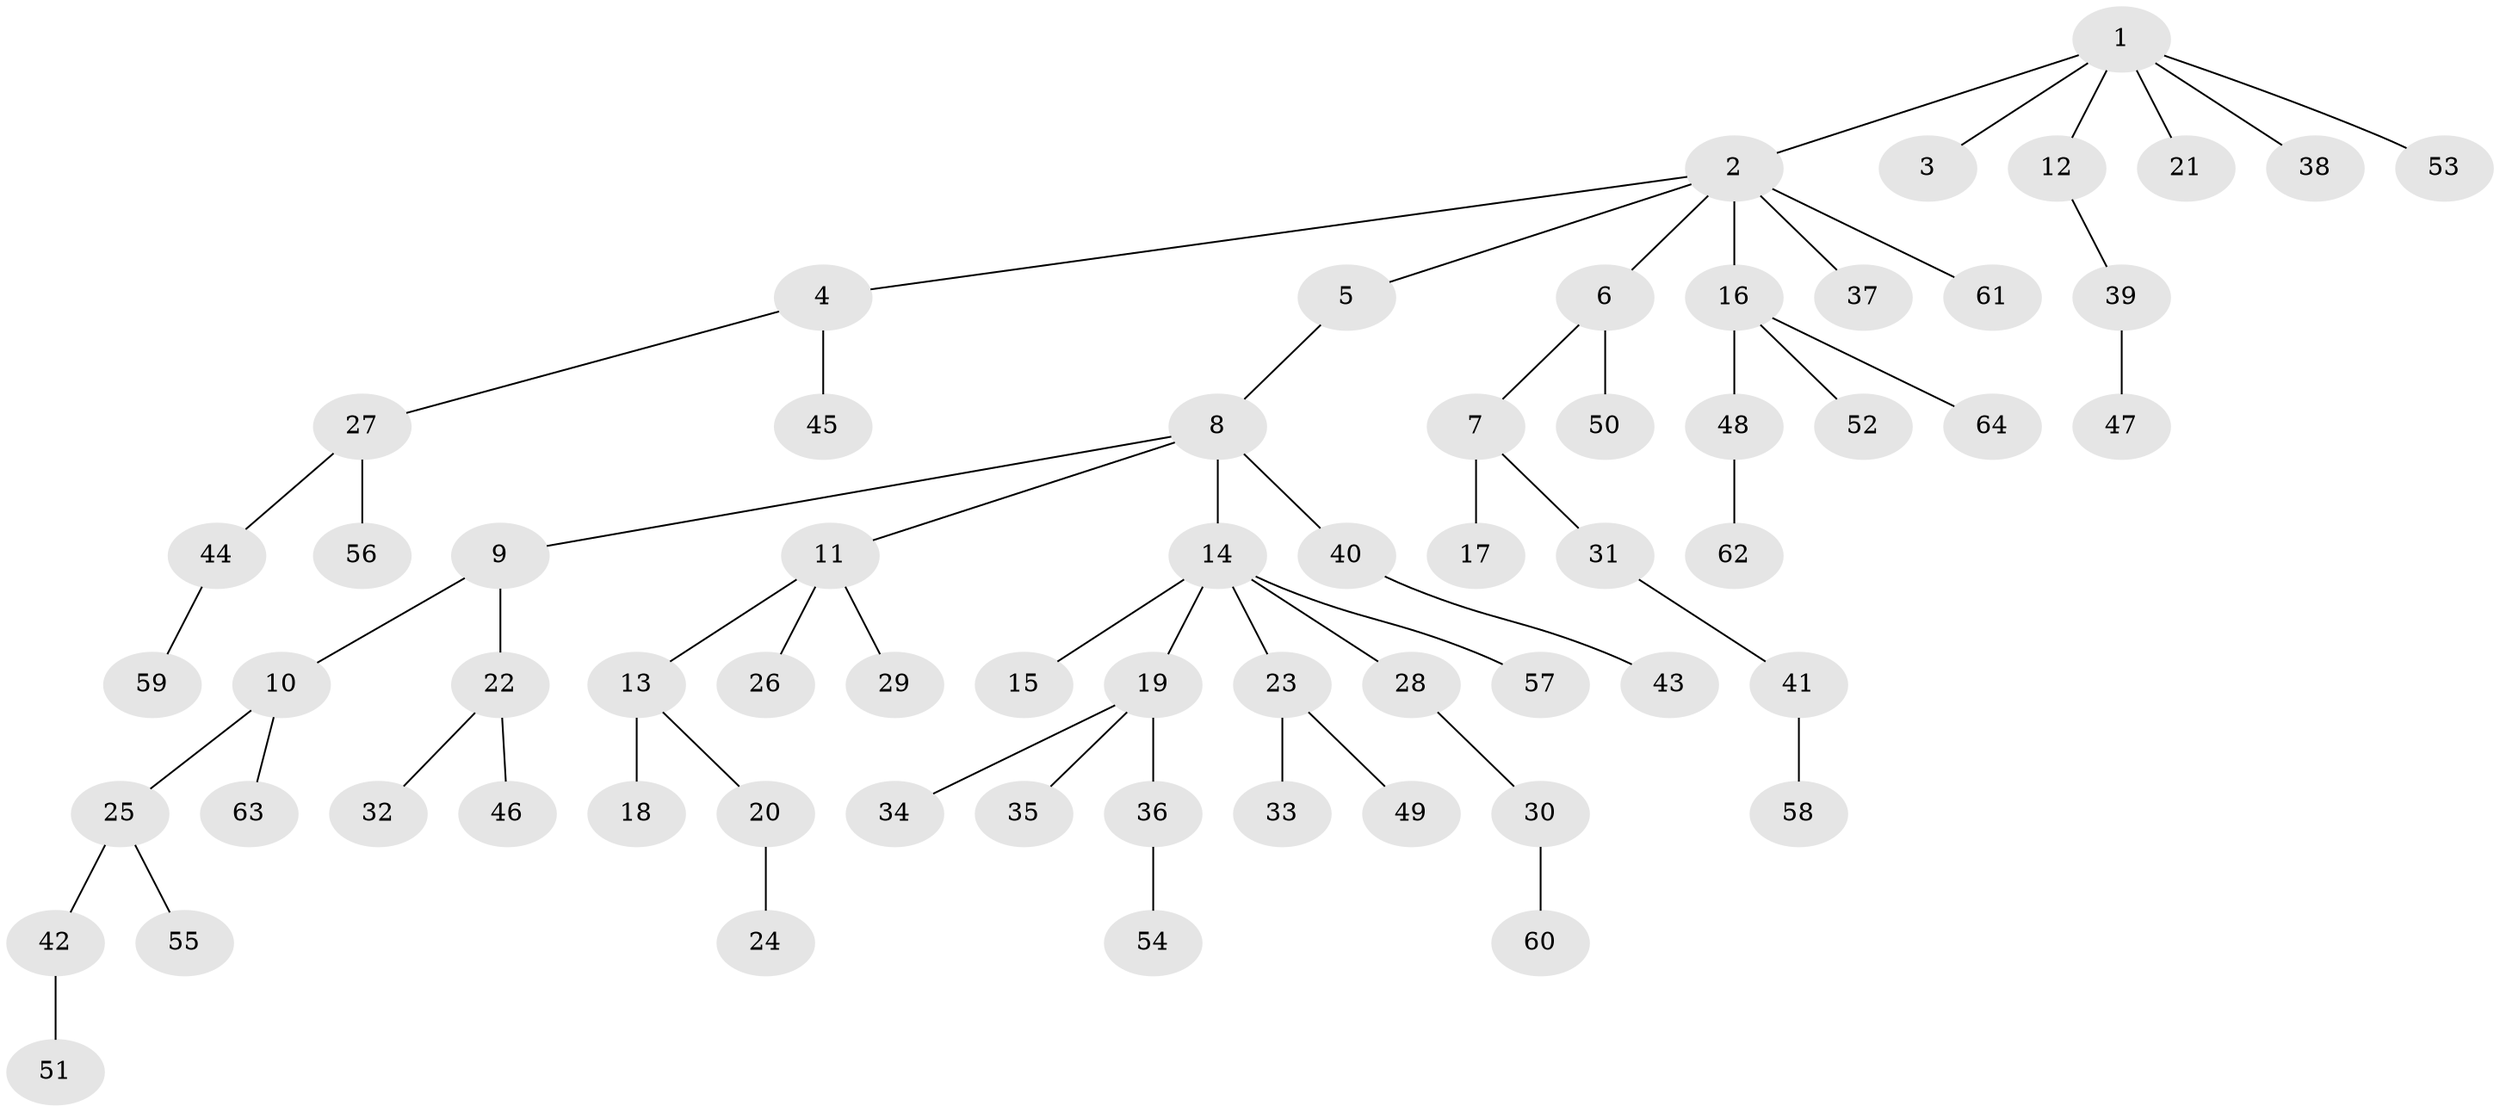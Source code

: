 // coarse degree distribution, {6: 0.045454545454545456, 1: 0.6136363636363636, 4: 0.06818181818181818, 2: 0.1590909090909091, 3: 0.045454545454545456, 5: 0.06818181818181818}
// Generated by graph-tools (version 1.1) at 2025/24/03/03/25 07:24:09]
// undirected, 64 vertices, 63 edges
graph export_dot {
graph [start="1"]
  node [color=gray90,style=filled];
  1;
  2;
  3;
  4;
  5;
  6;
  7;
  8;
  9;
  10;
  11;
  12;
  13;
  14;
  15;
  16;
  17;
  18;
  19;
  20;
  21;
  22;
  23;
  24;
  25;
  26;
  27;
  28;
  29;
  30;
  31;
  32;
  33;
  34;
  35;
  36;
  37;
  38;
  39;
  40;
  41;
  42;
  43;
  44;
  45;
  46;
  47;
  48;
  49;
  50;
  51;
  52;
  53;
  54;
  55;
  56;
  57;
  58;
  59;
  60;
  61;
  62;
  63;
  64;
  1 -- 2;
  1 -- 3;
  1 -- 12;
  1 -- 21;
  1 -- 38;
  1 -- 53;
  2 -- 4;
  2 -- 5;
  2 -- 6;
  2 -- 16;
  2 -- 37;
  2 -- 61;
  4 -- 27;
  4 -- 45;
  5 -- 8;
  6 -- 7;
  6 -- 50;
  7 -- 17;
  7 -- 31;
  8 -- 9;
  8 -- 11;
  8 -- 14;
  8 -- 40;
  9 -- 10;
  9 -- 22;
  10 -- 25;
  10 -- 63;
  11 -- 13;
  11 -- 26;
  11 -- 29;
  12 -- 39;
  13 -- 18;
  13 -- 20;
  14 -- 15;
  14 -- 19;
  14 -- 23;
  14 -- 28;
  14 -- 57;
  16 -- 48;
  16 -- 52;
  16 -- 64;
  19 -- 34;
  19 -- 35;
  19 -- 36;
  20 -- 24;
  22 -- 32;
  22 -- 46;
  23 -- 33;
  23 -- 49;
  25 -- 42;
  25 -- 55;
  27 -- 44;
  27 -- 56;
  28 -- 30;
  30 -- 60;
  31 -- 41;
  36 -- 54;
  39 -- 47;
  40 -- 43;
  41 -- 58;
  42 -- 51;
  44 -- 59;
  48 -- 62;
}
